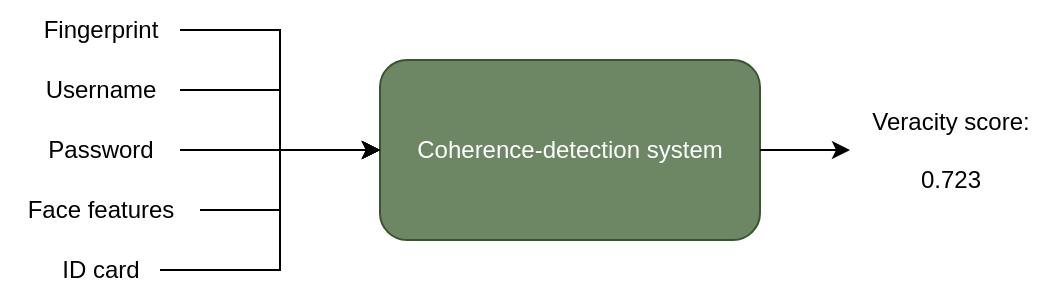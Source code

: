 <mxfile version="23.1.5" type="device">
  <diagram name="Página-1" id="IlBS88WCOI1SdSvZL4vc">
    <mxGraphModel dx="792" dy="449" grid="1" gridSize="10" guides="1" tooltips="1" connect="1" arrows="1" fold="1" page="1" pageScale="1" pageWidth="827" pageHeight="1169" background="#FFFFFF" math="0" shadow="0">
      <root>
        <mxCell id="0" />
        <mxCell id="1" parent="0" />
        <mxCell id="L5mIMnbKrPsClWhsIQLD-1" value="Coherence-detection system" style="rounded=1;whiteSpace=wrap;html=1;fillColor=#6d8764;strokeColor=#3A5431;fontColor=#ffffff;" vertex="1" parent="1">
          <mxGeometry x="380" y="340" width="190" height="90" as="geometry" />
        </mxCell>
        <mxCell id="L5mIMnbKrPsClWhsIQLD-7" style="edgeStyle=orthogonalEdgeStyle;rounded=0;orthogonalLoop=1;jettySize=auto;html=1;entryX=0;entryY=0.5;entryDx=0;entryDy=0;" edge="1" parent="1" source="L5mIMnbKrPsClWhsIQLD-2" target="L5mIMnbKrPsClWhsIQLD-1">
          <mxGeometry relative="1" as="geometry" />
        </mxCell>
        <mxCell id="L5mIMnbKrPsClWhsIQLD-2" value="Fingerprint" style="text;html=1;align=center;verticalAlign=middle;resizable=0;points=[];autosize=1;strokeColor=none;fillColor=none;" vertex="1" parent="1">
          <mxGeometry x="200" y="310" width="80" height="30" as="geometry" />
        </mxCell>
        <mxCell id="L5mIMnbKrPsClWhsIQLD-10" style="edgeStyle=orthogonalEdgeStyle;rounded=0;orthogonalLoop=1;jettySize=auto;html=1;entryX=0;entryY=0.5;entryDx=0;entryDy=0;" edge="1" parent="1" source="L5mIMnbKrPsClWhsIQLD-3" target="L5mIMnbKrPsClWhsIQLD-1">
          <mxGeometry relative="1" as="geometry" />
        </mxCell>
        <mxCell id="L5mIMnbKrPsClWhsIQLD-3" value="Username" style="text;html=1;align=center;verticalAlign=middle;resizable=0;points=[];autosize=1;strokeColor=none;fillColor=none;" vertex="1" parent="1">
          <mxGeometry x="200" y="340" width="80" height="30" as="geometry" />
        </mxCell>
        <mxCell id="L5mIMnbKrPsClWhsIQLD-11" style="edgeStyle=orthogonalEdgeStyle;rounded=0;orthogonalLoop=1;jettySize=auto;html=1;entryX=0;entryY=0.5;entryDx=0;entryDy=0;" edge="1" parent="1" source="L5mIMnbKrPsClWhsIQLD-4" target="L5mIMnbKrPsClWhsIQLD-1">
          <mxGeometry relative="1" as="geometry">
            <mxPoint x="350" y="385" as="targetPoint" />
          </mxGeometry>
        </mxCell>
        <mxCell id="L5mIMnbKrPsClWhsIQLD-4" value="Password" style="text;html=1;align=center;verticalAlign=middle;resizable=0;points=[];autosize=1;strokeColor=none;fillColor=none;" vertex="1" parent="1">
          <mxGeometry x="200" y="370" width="80" height="30" as="geometry" />
        </mxCell>
        <mxCell id="L5mIMnbKrPsClWhsIQLD-12" style="edgeStyle=orthogonalEdgeStyle;rounded=0;orthogonalLoop=1;jettySize=auto;html=1;entryX=0;entryY=0.5;entryDx=0;entryDy=0;" edge="1" parent="1" source="L5mIMnbKrPsClWhsIQLD-5" target="L5mIMnbKrPsClWhsIQLD-1">
          <mxGeometry relative="1" as="geometry">
            <Array as="points">
              <mxPoint x="330" y="415" />
              <mxPoint x="330" y="385" />
            </Array>
          </mxGeometry>
        </mxCell>
        <mxCell id="L5mIMnbKrPsClWhsIQLD-5" value="Face features" style="text;html=1;align=center;verticalAlign=middle;resizable=0;points=[];autosize=1;strokeColor=none;fillColor=none;" vertex="1" parent="1">
          <mxGeometry x="190" y="400" width="100" height="30" as="geometry" />
        </mxCell>
        <mxCell id="L5mIMnbKrPsClWhsIQLD-13" style="edgeStyle=orthogonalEdgeStyle;rounded=0;orthogonalLoop=1;jettySize=auto;html=1;entryX=0;entryY=0.5;entryDx=0;entryDy=0;" edge="1" parent="1" source="L5mIMnbKrPsClWhsIQLD-6" target="L5mIMnbKrPsClWhsIQLD-1">
          <mxGeometry relative="1" as="geometry">
            <Array as="points">
              <mxPoint x="330" y="445" />
              <mxPoint x="330" y="385" />
            </Array>
          </mxGeometry>
        </mxCell>
        <mxCell id="L5mIMnbKrPsClWhsIQLD-6" value="ID card" style="text;html=1;align=center;verticalAlign=middle;resizable=0;points=[];autosize=1;strokeColor=none;fillColor=none;" vertex="1" parent="1">
          <mxGeometry x="210" y="430" width="60" height="30" as="geometry" />
        </mxCell>
        <mxCell id="L5mIMnbKrPsClWhsIQLD-14" value="Veracity score:&lt;br&gt;&lt;br&gt;0.723" style="text;html=1;align=center;verticalAlign=middle;resizable=0;points=[];autosize=1;strokeColor=none;fillColor=none;" vertex="1" parent="1">
          <mxGeometry x="615" y="355" width="100" height="60" as="geometry" />
        </mxCell>
        <mxCell id="L5mIMnbKrPsClWhsIQLD-16" style="edgeStyle=orthogonalEdgeStyle;rounded=0;orthogonalLoop=1;jettySize=auto;html=1;" edge="1" parent="1" source="L5mIMnbKrPsClWhsIQLD-1" target="L5mIMnbKrPsClWhsIQLD-14">
          <mxGeometry relative="1" as="geometry">
            <Array as="points" />
          </mxGeometry>
        </mxCell>
      </root>
    </mxGraphModel>
  </diagram>
</mxfile>
